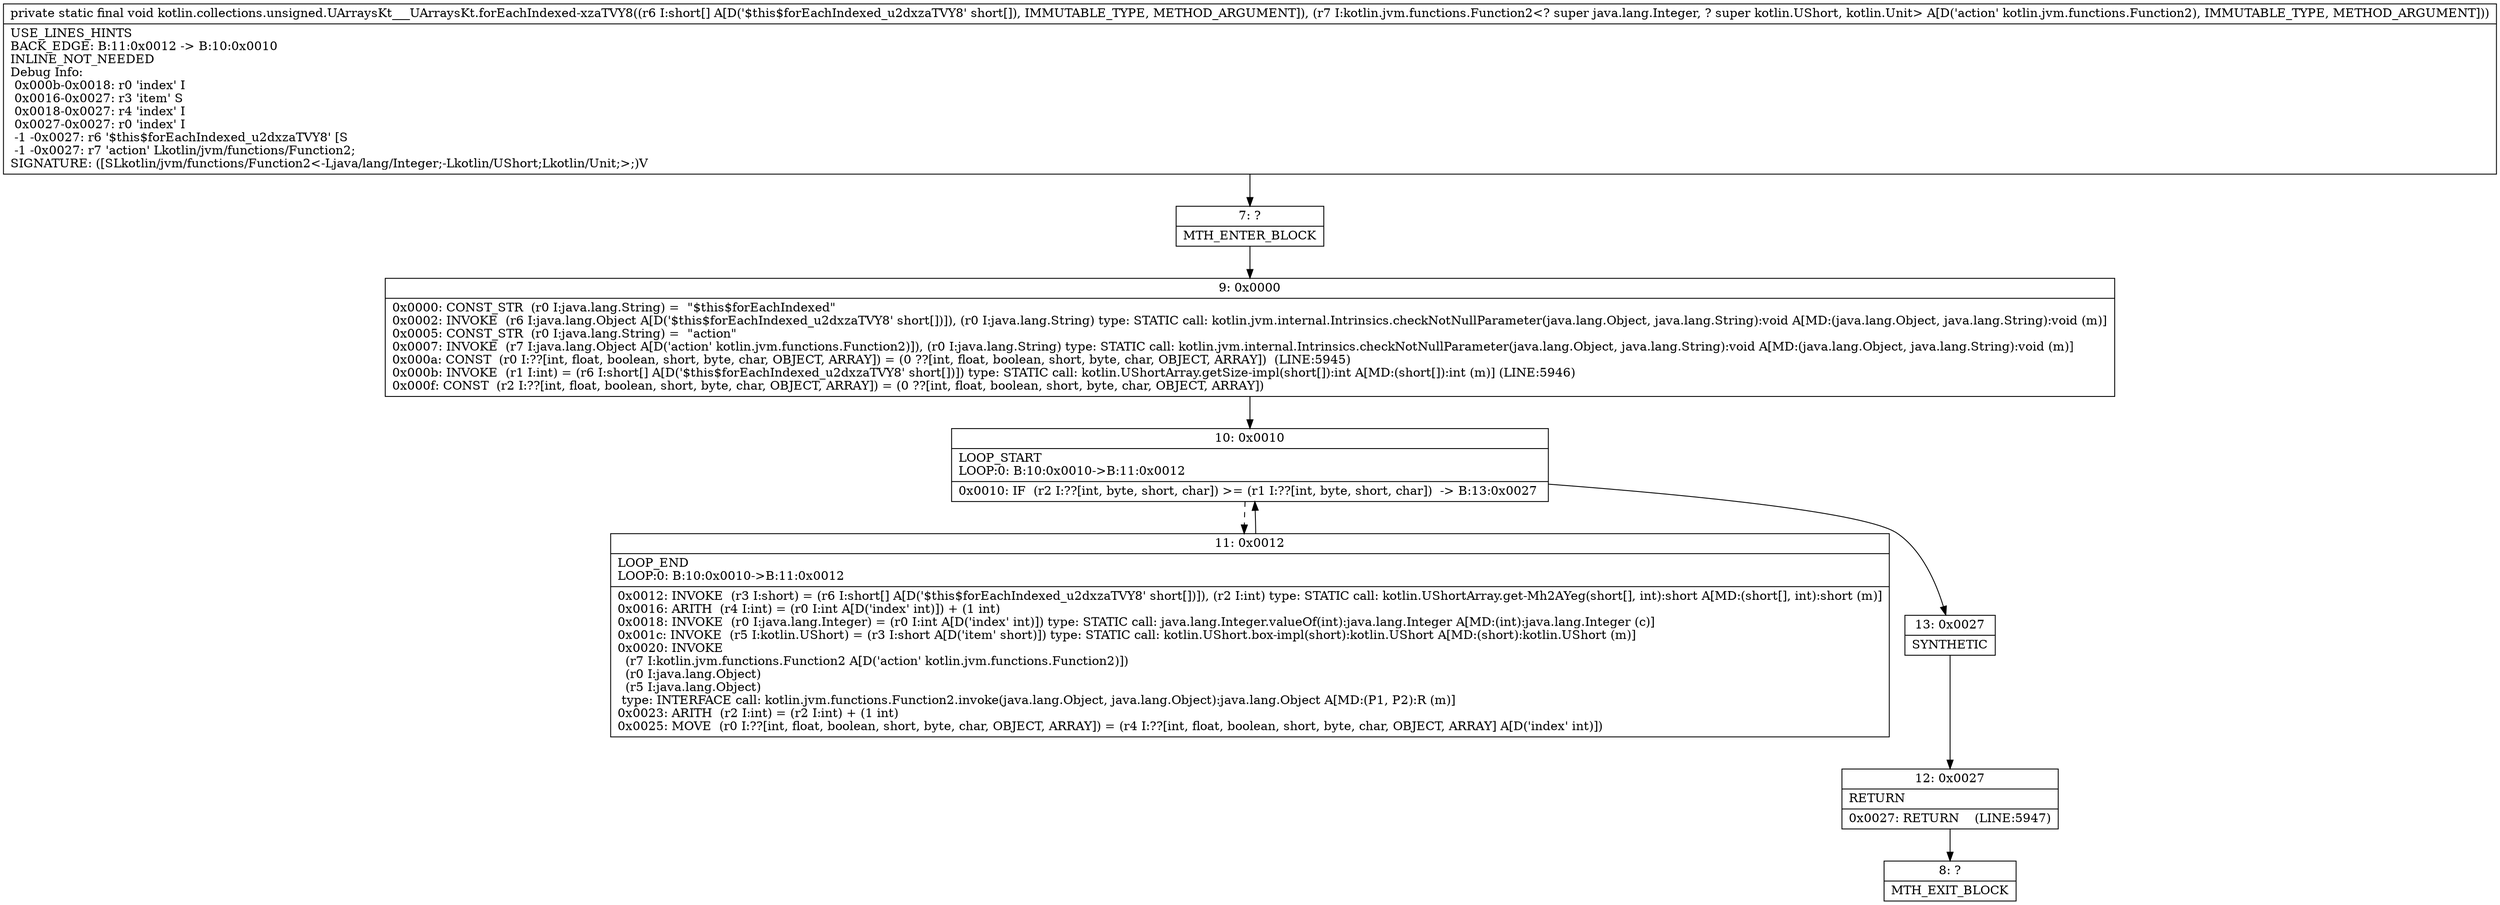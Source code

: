 digraph "CFG forkotlin.collections.unsigned.UArraysKt___UArraysKt.forEachIndexed\-xzaTVY8([SLkotlin\/jvm\/functions\/Function2;)V" {
Node_7 [shape=record,label="{7\:\ ?|MTH_ENTER_BLOCK\l}"];
Node_9 [shape=record,label="{9\:\ 0x0000|0x0000: CONST_STR  (r0 I:java.lang.String) =  \"$this$forEachIndexed\" \l0x0002: INVOKE  (r6 I:java.lang.Object A[D('$this$forEachIndexed_u2dxzaTVY8' short[])]), (r0 I:java.lang.String) type: STATIC call: kotlin.jvm.internal.Intrinsics.checkNotNullParameter(java.lang.Object, java.lang.String):void A[MD:(java.lang.Object, java.lang.String):void (m)]\l0x0005: CONST_STR  (r0 I:java.lang.String) =  \"action\" \l0x0007: INVOKE  (r7 I:java.lang.Object A[D('action' kotlin.jvm.functions.Function2)]), (r0 I:java.lang.String) type: STATIC call: kotlin.jvm.internal.Intrinsics.checkNotNullParameter(java.lang.Object, java.lang.String):void A[MD:(java.lang.Object, java.lang.String):void (m)]\l0x000a: CONST  (r0 I:??[int, float, boolean, short, byte, char, OBJECT, ARRAY]) = (0 ??[int, float, boolean, short, byte, char, OBJECT, ARRAY])  (LINE:5945)\l0x000b: INVOKE  (r1 I:int) = (r6 I:short[] A[D('$this$forEachIndexed_u2dxzaTVY8' short[])]) type: STATIC call: kotlin.UShortArray.getSize\-impl(short[]):int A[MD:(short[]):int (m)] (LINE:5946)\l0x000f: CONST  (r2 I:??[int, float, boolean, short, byte, char, OBJECT, ARRAY]) = (0 ??[int, float, boolean, short, byte, char, OBJECT, ARRAY]) \l}"];
Node_10 [shape=record,label="{10\:\ 0x0010|LOOP_START\lLOOP:0: B:10:0x0010\-\>B:11:0x0012\l|0x0010: IF  (r2 I:??[int, byte, short, char]) \>= (r1 I:??[int, byte, short, char])  \-\> B:13:0x0027 \l}"];
Node_11 [shape=record,label="{11\:\ 0x0012|LOOP_END\lLOOP:0: B:10:0x0010\-\>B:11:0x0012\l|0x0012: INVOKE  (r3 I:short) = (r6 I:short[] A[D('$this$forEachIndexed_u2dxzaTVY8' short[])]), (r2 I:int) type: STATIC call: kotlin.UShortArray.get\-Mh2AYeg(short[], int):short A[MD:(short[], int):short (m)]\l0x0016: ARITH  (r4 I:int) = (r0 I:int A[D('index' int)]) + (1 int) \l0x0018: INVOKE  (r0 I:java.lang.Integer) = (r0 I:int A[D('index' int)]) type: STATIC call: java.lang.Integer.valueOf(int):java.lang.Integer A[MD:(int):java.lang.Integer (c)]\l0x001c: INVOKE  (r5 I:kotlin.UShort) = (r3 I:short A[D('item' short)]) type: STATIC call: kotlin.UShort.box\-impl(short):kotlin.UShort A[MD:(short):kotlin.UShort (m)]\l0x0020: INVOKE  \l  (r7 I:kotlin.jvm.functions.Function2 A[D('action' kotlin.jvm.functions.Function2)])\l  (r0 I:java.lang.Object)\l  (r5 I:java.lang.Object)\l type: INTERFACE call: kotlin.jvm.functions.Function2.invoke(java.lang.Object, java.lang.Object):java.lang.Object A[MD:(P1, P2):R (m)]\l0x0023: ARITH  (r2 I:int) = (r2 I:int) + (1 int) \l0x0025: MOVE  (r0 I:??[int, float, boolean, short, byte, char, OBJECT, ARRAY]) = (r4 I:??[int, float, boolean, short, byte, char, OBJECT, ARRAY] A[D('index' int)]) \l}"];
Node_13 [shape=record,label="{13\:\ 0x0027|SYNTHETIC\l}"];
Node_12 [shape=record,label="{12\:\ 0x0027|RETURN\l|0x0027: RETURN    (LINE:5947)\l}"];
Node_8 [shape=record,label="{8\:\ ?|MTH_EXIT_BLOCK\l}"];
MethodNode[shape=record,label="{private static final void kotlin.collections.unsigned.UArraysKt___UArraysKt.forEachIndexed\-xzaTVY8((r6 I:short[] A[D('$this$forEachIndexed_u2dxzaTVY8' short[]), IMMUTABLE_TYPE, METHOD_ARGUMENT]), (r7 I:kotlin.jvm.functions.Function2\<? super java.lang.Integer, ? super kotlin.UShort, kotlin.Unit\> A[D('action' kotlin.jvm.functions.Function2), IMMUTABLE_TYPE, METHOD_ARGUMENT]))  | USE_LINES_HINTS\lBACK_EDGE: B:11:0x0012 \-\> B:10:0x0010\lINLINE_NOT_NEEDED\lDebug Info:\l  0x000b\-0x0018: r0 'index' I\l  0x0016\-0x0027: r3 'item' S\l  0x0018\-0x0027: r4 'index' I\l  0x0027\-0x0027: r0 'index' I\l  \-1 \-0x0027: r6 '$this$forEachIndexed_u2dxzaTVY8' [S\l  \-1 \-0x0027: r7 'action' Lkotlin\/jvm\/functions\/Function2;\lSIGNATURE: ([SLkotlin\/jvm\/functions\/Function2\<\-Ljava\/lang\/Integer;\-Lkotlin\/UShort;Lkotlin\/Unit;\>;)V\l}"];
MethodNode -> Node_7;Node_7 -> Node_9;
Node_9 -> Node_10;
Node_10 -> Node_11[style=dashed];
Node_10 -> Node_13;
Node_11 -> Node_10;
Node_13 -> Node_12;
Node_12 -> Node_8;
}

